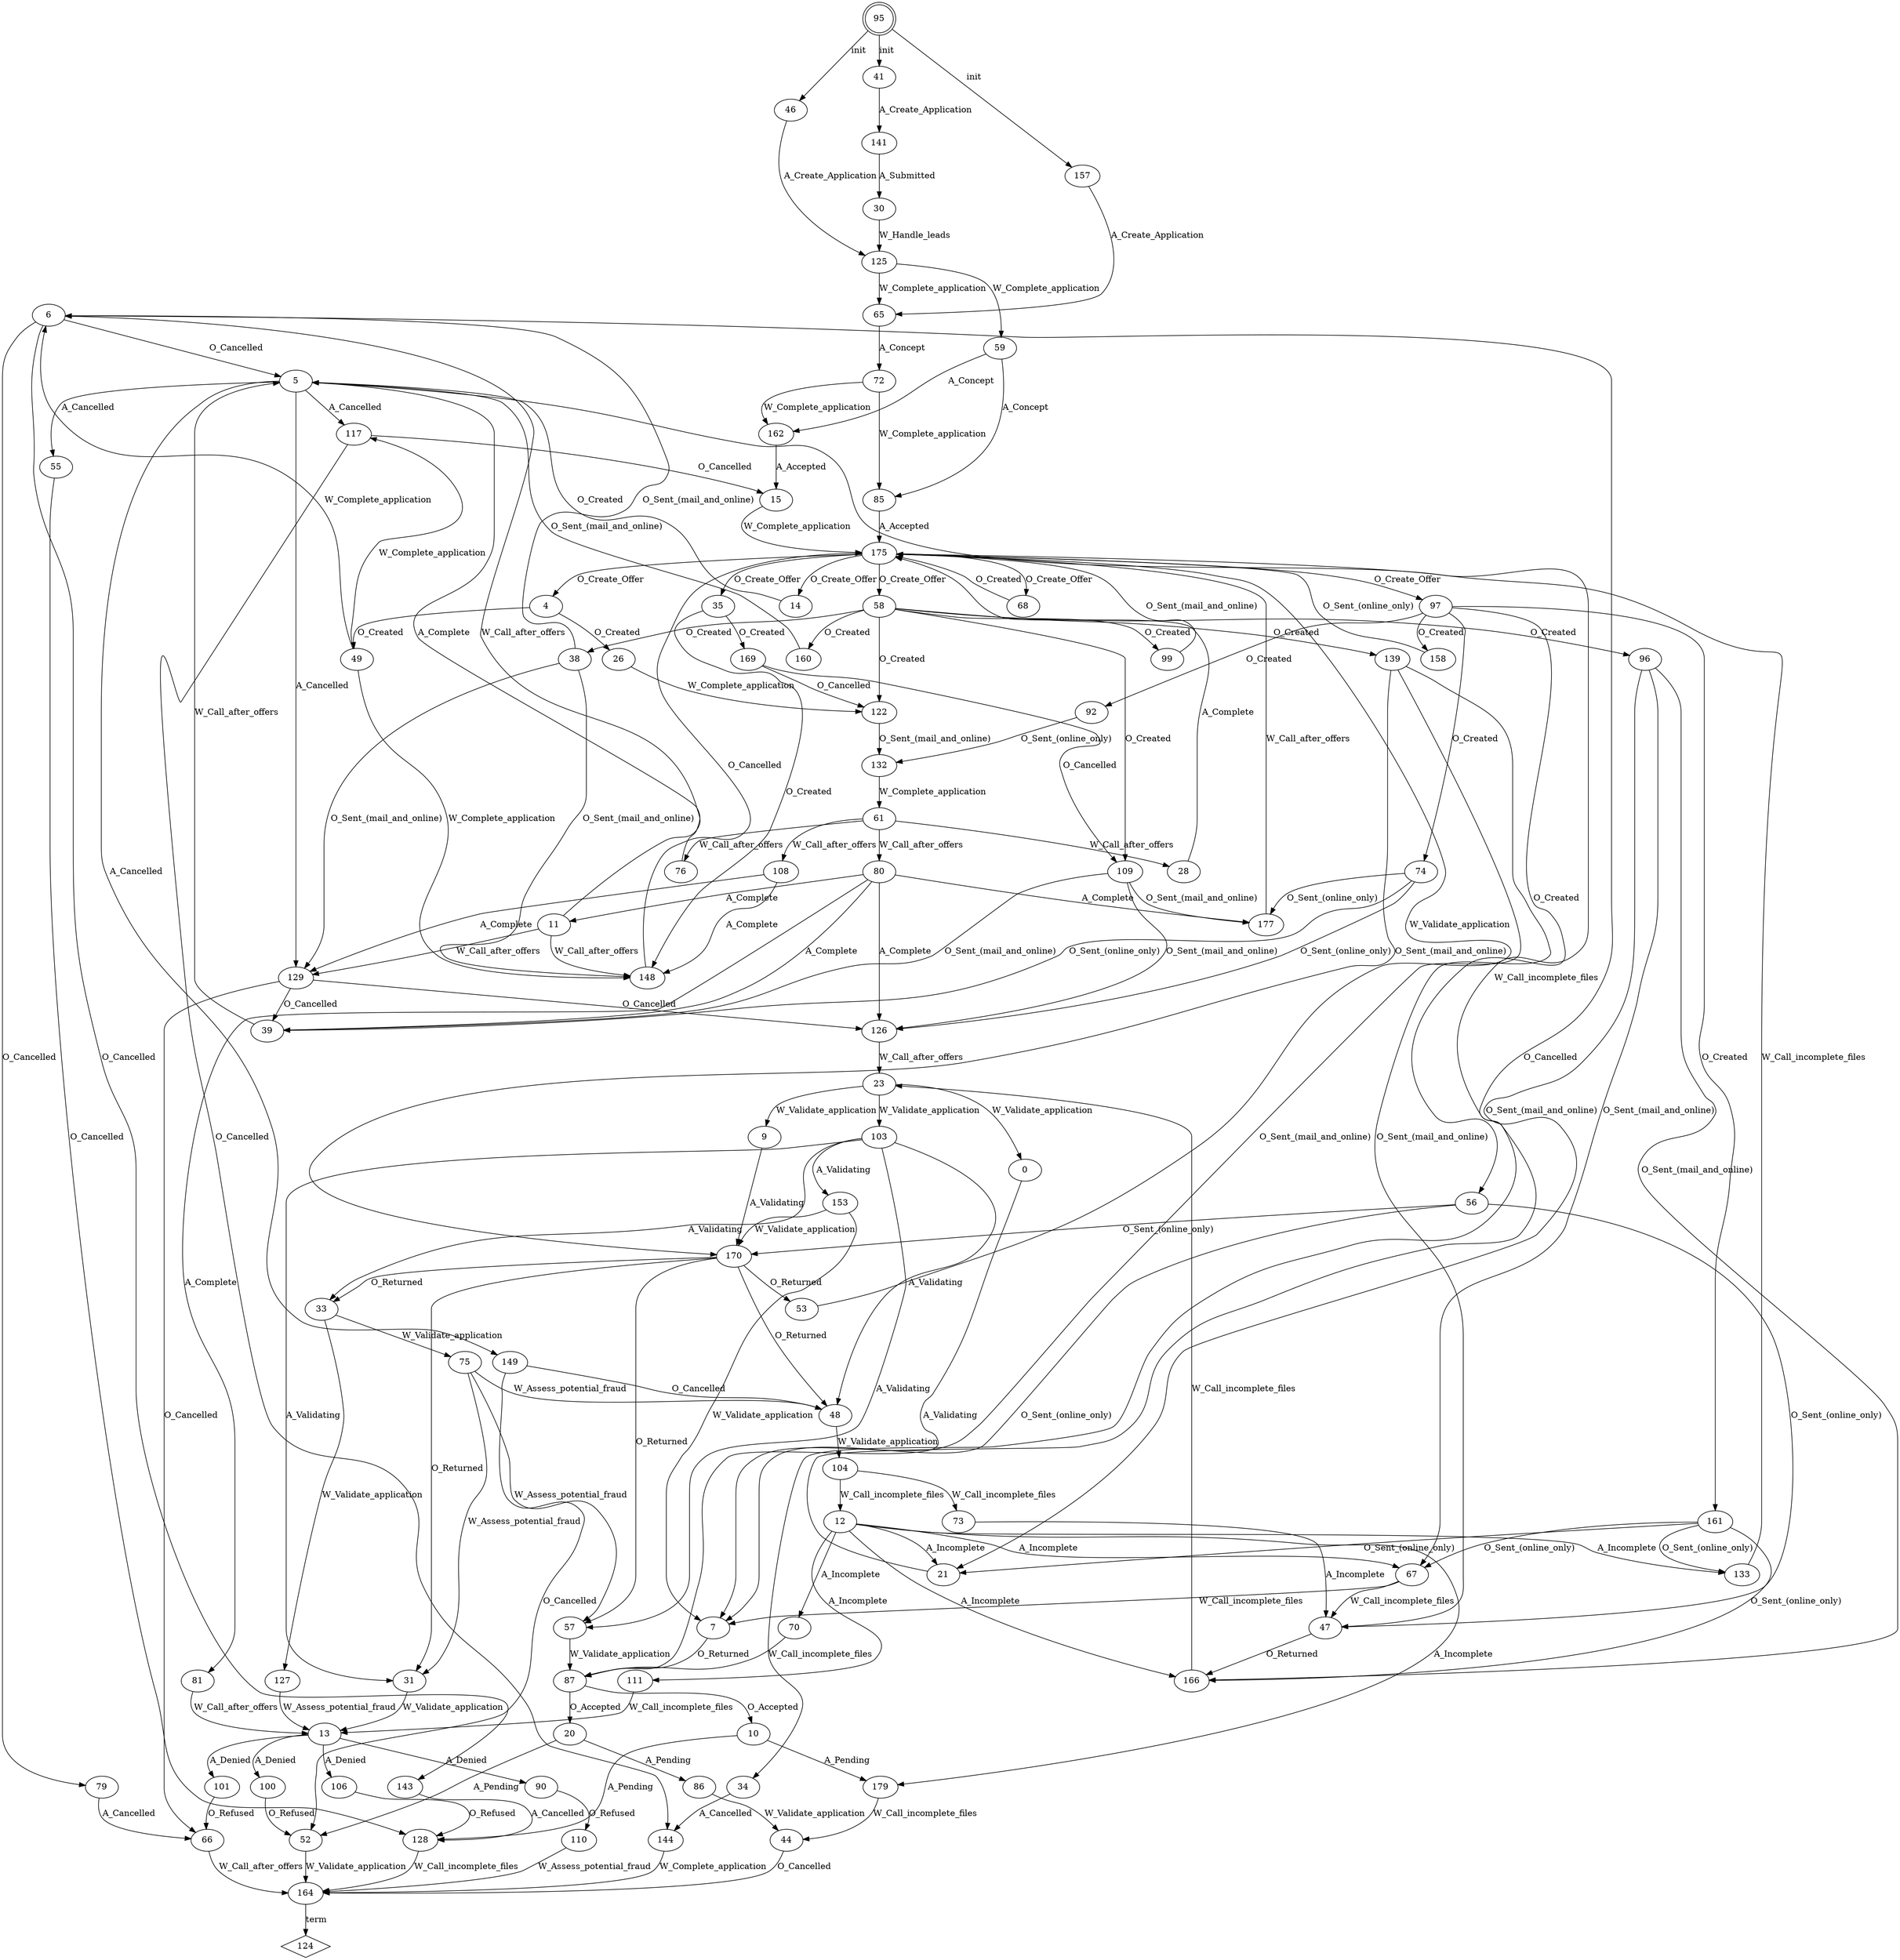 strict digraph  {
0;
4;
5;
6;
7;
9;
10;
11;
12;
13;
14;
15;
20;
21;
23;
26;
28;
30;
31;
33;
34;
35;
38;
39;
41;
44;
46;
47;
48;
49;
52;
53;
55;
56;
57;
58;
59;
61;
65;
66;
67;
68;
70;
72;
73;
74;
75;
76;
79;
80;
81;
85;
86;
87;
90;
92;
95 [shape=doublecircle];
96;
97;
99;
100;
101;
103;
104;
106;
108;
109;
110;
111;
117;
122;
124 [shape=diamond];
125;
126;
127;
128;
129;
132;
133;
139;
141;
143;
144;
148;
149;
153;
157;
158;
160;
161;
162;
164;
166;
169;
170;
175;
177;
179;
0 -> 87  [label=A_Validating, weight=198];
4 -> 49  [label=O_Created, weight=55];
4 -> 26  [label=O_Created, weight=590];
5 -> 149  [label=A_Cancelled, weight=87];
5 -> 55  [label=A_Cancelled, weight=882];
5 -> 117  [label=A_Cancelled, weight=96];
5 -> 129  [label=A_Cancelled, weight=9205];
6 -> 143  [label=O_Cancelled, weight=39];
6 -> 5  [label=O_Cancelled, weight=22];
6 -> 79  [label=O_Cancelled, weight=93];
6 -> 34  [label=O_Cancelled, weight=9];
7 -> 87  [label=O_Returned, weight=483];
9 -> 170  [label=A_Validating, weight=20658];
10 -> 128  [label=A_Pending, weight=3511];
10 -> 179  [label=A_Pending, weight=1423];
11 -> 129  [label=W_Call_after_offers, weight=22];
11 -> 6  [label=W_Call_after_offers, weight=80];
11 -> 148  [label=W_Call_after_offers, weight=102];
12 -> 67  [label=A_Incomplete, weight=422];
12 -> 166  [label=A_Incomplete, weight=14324];
12 -> 111  [label=A_Incomplete, weight=178];
12 -> 133  [label=A_Incomplete, weight=1701];
12 -> 70  [label=A_Incomplete, weight=4761];
12 -> 21  [label=A_Incomplete, weight=737];
12 -> 179  [label=A_Incomplete, weight=97];
13 -> 90  [label=A_Denied, weight=102];
13 -> 100  [label=A_Denied, weight=3289];
13 -> 101  [label=A_Denied, weight=109];
13 -> 106  [label=A_Denied, weight=195];
14 -> 5  [label=O_Created, weight=79];
15 -> 175  [label=W_Complete_application, weight=1575];
20 -> 52  [label=A_Pending, weight=9279];
20 -> 86  [label=A_Pending, weight=3012];
21 -> 5  [label=W_Call_incomplete_files, weight=869];
23 -> 0  [label=W_Validate_application, weight=198];
23 -> 9  [label=W_Validate_application, weight=20673];
23 -> 103  [label=W_Validate_application, weight=17925];
26 -> 122  [label=W_Complete_application, weight=596];
28 -> 175  [label=A_Complete, weight=521];
30 -> 125  [label=W_Handle_leads, weight=20423];
31 -> 13  [label=W_Validate_application, weight=3252];
33 -> 127  [label=W_Validate_application, weight=82];
33 -> 75  [label=W_Validate_application, weight=166];
34 -> 144  [label=A_Cancelled, weight=14];
35 -> 169  [label=O_Created, weight=330];
35 -> 148  [label=O_Created, weight=308];
38 -> 129  [label="O_Sent_(mail_and_online)", weight=272];
38 -> 6  [label="O_Sent_(mail_and_online)", weight=21];
38 -> 148  [label="O_Sent_(mail_and_online)", weight=54];
39 -> 5  [label=W_Call_after_offers, weight=8529];
41 -> 141  [label=A_Create_Application, weight=20423];
44 -> 164  [label=O_Cancelled, weight=4436];
46 -> 125  [label=A_Create_Application, weight=7697];
47 -> 166  [label=O_Returned, weight=1448];
48 -> 104  [label=W_Validate_application, weight=23052];
49 -> 6  [label=W_Complete_application, weight=3];
49 -> 148  [label=W_Complete_application, weight=46];
49 -> 117  [label=W_Complete_application, weight=5];
52 -> 164  [label=W_Validate_application, weight=12662];
53 -> 175  [label=W_Validate_application, weight=104];
55 -> 128  [label=O_Cancelled, weight=882];
56 -> 7  [label="O_Sent_(online_only)", weight=13];
56 -> 47  [label="O_Sent_(online_only)", weight=98];
56 -> 170  [label="O_Sent_(online_only)", weight=11];
57 -> 87  [label=W_Validate_application, weight=11738];
58 -> 38  [label=O_Created, weight=360];
58 -> 99  [label=O_Created, weight=396];
58 -> 109  [label=O_Created, weight=3270];
58 -> 160  [label=O_Created, weight=539];
58 -> 122  [label=O_Created, weight=30135];
58 -> 139  [label=O_Created, weight=99];
58 -> 96  [label=O_Created, weight=738];
59 -> 85  [label=A_Concept, weight=8840];
59 -> 162  [label=A_Concept, weight=391];
61 -> 108  [label=W_Call_after_offers, weight=287];
61 -> 28  [label=W_Call_after_offers, weight=521];
61 -> 76  [label=W_Call_after_offers, weight=57];
61 -> 80  [label=W_Call_after_offers, weight=30396];
65 -> 72  [label=A_Concept, weight=22237];
66 -> 164  [label=W_Call_after_offers, weight=9457];
67 -> 7  [label=W_Call_incomplete_files, weight=112];
67 -> 47  [label=W_Call_incomplete_files, weight=607];
68 -> 175  [label=O_Created, weight=3887];
70 -> 87  [label=W_Call_incomplete_files, weight=4783];
72 -> 85  [label=W_Complete_application, weight=21098];
72 -> 162  [label=W_Complete_application, weight=1147];
73 -> 47  [label=A_Incomplete, weight=745];
74 -> 126  [label="O_Sent_(online_only)", weight=247];
74 -> 39  [label="O_Sent_(online_only)", weight=32];
74 -> 177  [label="O_Sent_(online_only)", weight=21];
75 -> 48  [label=W_Assess_potential_fraud, weight=91];
75 -> 31  [label=W_Assess_potential_fraud, weight=50];
75 -> 57  [label=W_Assess_potential_fraud, weight=16];
76 -> 5  [label=A_Complete, weight=57];
79 -> 66  [label=A_Cancelled, weight=103];
80 -> 39  [label=A_Complete, weight=7960];
80 -> 177  [label=A_Complete, weight=3609];
80 -> 11  [label=A_Complete, weight=182];
80 -> 81  [label=A_Complete, weight=79];
80 -> 126  [label=A_Complete, weight=18513];
81 -> 13  [label=W_Call_after_offers, weight=84];
85 -> 175  [label=A_Accepted, weight=29966];
86 -> 44  [label=W_Validate_application, weight=3011];
87 -> 10  [label=O_Accepted, weight=4935];
87 -> 20  [label=O_Accepted, weight=12291];
90 -> 110  [label=O_Refused, weight=102];
92 -> 132  [label="O_Sent_(online_only)", weight=450];
95 -> 46  [label=init, weight=7697];
95 -> 41  [label=init, weight=20423];
95 -> 157  [label=init, weight=3389];
96 -> 67  [label="O_Sent_(mail_and_online)", weight=150];
96 -> 166  [label="O_Sent_(mail_and_online)", weight=514];
96 -> 21  [label="O_Sent_(mail_and_online)", weight=49];
97 -> 74  [label=O_Created, weight=295];
97 -> 158  [label=O_Created, weight=87];
97 -> 92  [label=O_Created, weight=433];
97 -> 56  [label=O_Created, weight=119];
97 -> 161  [label=O_Created, weight=849];
99 -> 175  [label="O_Sent_(mail_and_online)", weight=406];
100 -> 52  [label=O_Refused, weight=3288];
101 -> 66  [label=O_Refused, weight=109];
103 -> 48  [label=A_Validating, weight=8882];
103 -> 153  [label=A_Validating, weight=870];
103 -> 31  [label=A_Validating, weight=1069];
103 -> 33  [label=A_Validating, weight=74];
103 -> 57  [label=A_Validating, weight=6937];
104 -> 73  [label=W_Call_incomplete_files, weight=746];
104 -> 12  [label=W_Call_incomplete_files, weight=22277];
106 -> 128  [label=O_Refused, weight=194];
108 -> 129  [label=A_Complete, weight=149];
108 -> 148  [label=A_Complete, weight=123];
109 -> 39  [label="O_Sent_(mail_and_online)", weight=443];
109 -> 177  [label="O_Sent_(mail_and_online)", weight=247];
109 -> 126  [label="O_Sent_(mail_and_online)", weight=2736];
110 -> 164  [label=W_Assess_potential_fraud, weight=102];
111 -> 13  [label=W_Call_incomplete_files, weight=185];
117 -> 15  [label=O_Cancelled, weight=15];
117 -> 144  [label=O_Cancelled, weight=94];
122 -> 132  [label="O_Sent_(mail_and_online)", weight=30912];
125 -> 65  [label=W_Complete_application, weight=18875];
125 -> 59  [label=W_Complete_application, weight=9231];
126 -> 23  [label=W_Call_after_offers, weight=21880];
127 -> 13  [label=W_Assess_potential_fraud, weight=102];
128 -> 164  [label=W_Call_incomplete_files, weight=4676];
129 -> 39  [label=O_Cancelled, weight=81];
129 -> 126  [label=O_Cancelled, weight=320];
129 -> 66  [label=O_Cancelled, weight=9204];
132 -> 61  [label=W_Complete_application, weight=31362];
133 -> 175  [label=W_Call_incomplete_files, weight=1819];
139 -> 170  [label="O_Sent_(mail_and_online)", weight=7];
139 -> 7  [label="O_Sent_(mail_and_online)", weight=7];
139 -> 47  [label="O_Sent_(mail_and_online)", weight=84];
141 -> 30  [label=A_Submitted, weight=20401];
143 -> 128  [label=A_Cancelled, weight=41];
144 -> 164  [label=W_Complete_application, weight=144];
148 -> 175  [label=O_Cancelled, weight=688];
149 -> 48  [label=O_Cancelled, weight=13];
149 -> 52  [label=O_Cancelled, weight=87];
153 -> 170  [label=W_Validate_application, weight=559];
153 -> 7  [label=W_Validate_application, weight=340];
157 -> 65  [label=A_Create_Application, weight=3389];
158 -> 175  [label="O_Sent_(online_only)", weight=88];
160 -> 5  [label="O_Sent_(mail_and_online)", weight=546];
161 -> 67  [label="O_Sent_(online_only)", weight=147];
161 -> 166  [label="O_Sent_(online_only)", weight=605];
161 -> 133  [label="O_Sent_(online_only)", weight=44];
161 -> 21  [label="O_Sent_(online_only)", weight=57];
162 -> 15  [label=A_Accepted, weight=1533];
164 -> 124  [label=term, weight=31509];
166 -> 23  [label=W_Call_incomplete_files, weight=16929];
169 -> 109  [label=O_Cancelled, weight=132];
169 -> 122  [label=O_Cancelled, weight=179];
170 -> 48  [label=O_Returned, weight=13992];
170 -> 53  [label=O_Returned, weight=53];
170 -> 31  [label=O_Returned, weight=2130];
170 -> 33  [label=O_Returned, weight=167];
170 -> 57  [label=O_Returned, weight=4784];
175 -> 14  [label=O_Create_Offer, weight=79];
175 -> 97  [label=O_Create_Offer, weight=1895];
175 -> 68  [label=O_Create_Offer, weight=3887];
175 -> 4  [label=O_Create_Offer, weight=722];
175 -> 58  [label=O_Create_Offer, weight=35604];
175 -> 35  [label=O_Create_Offer, weight=704];
177 -> 175  [label=W_Call_after_offers, weight=3931];
179 -> 44  [label=W_Call_incomplete_files, weight=1423];
}
